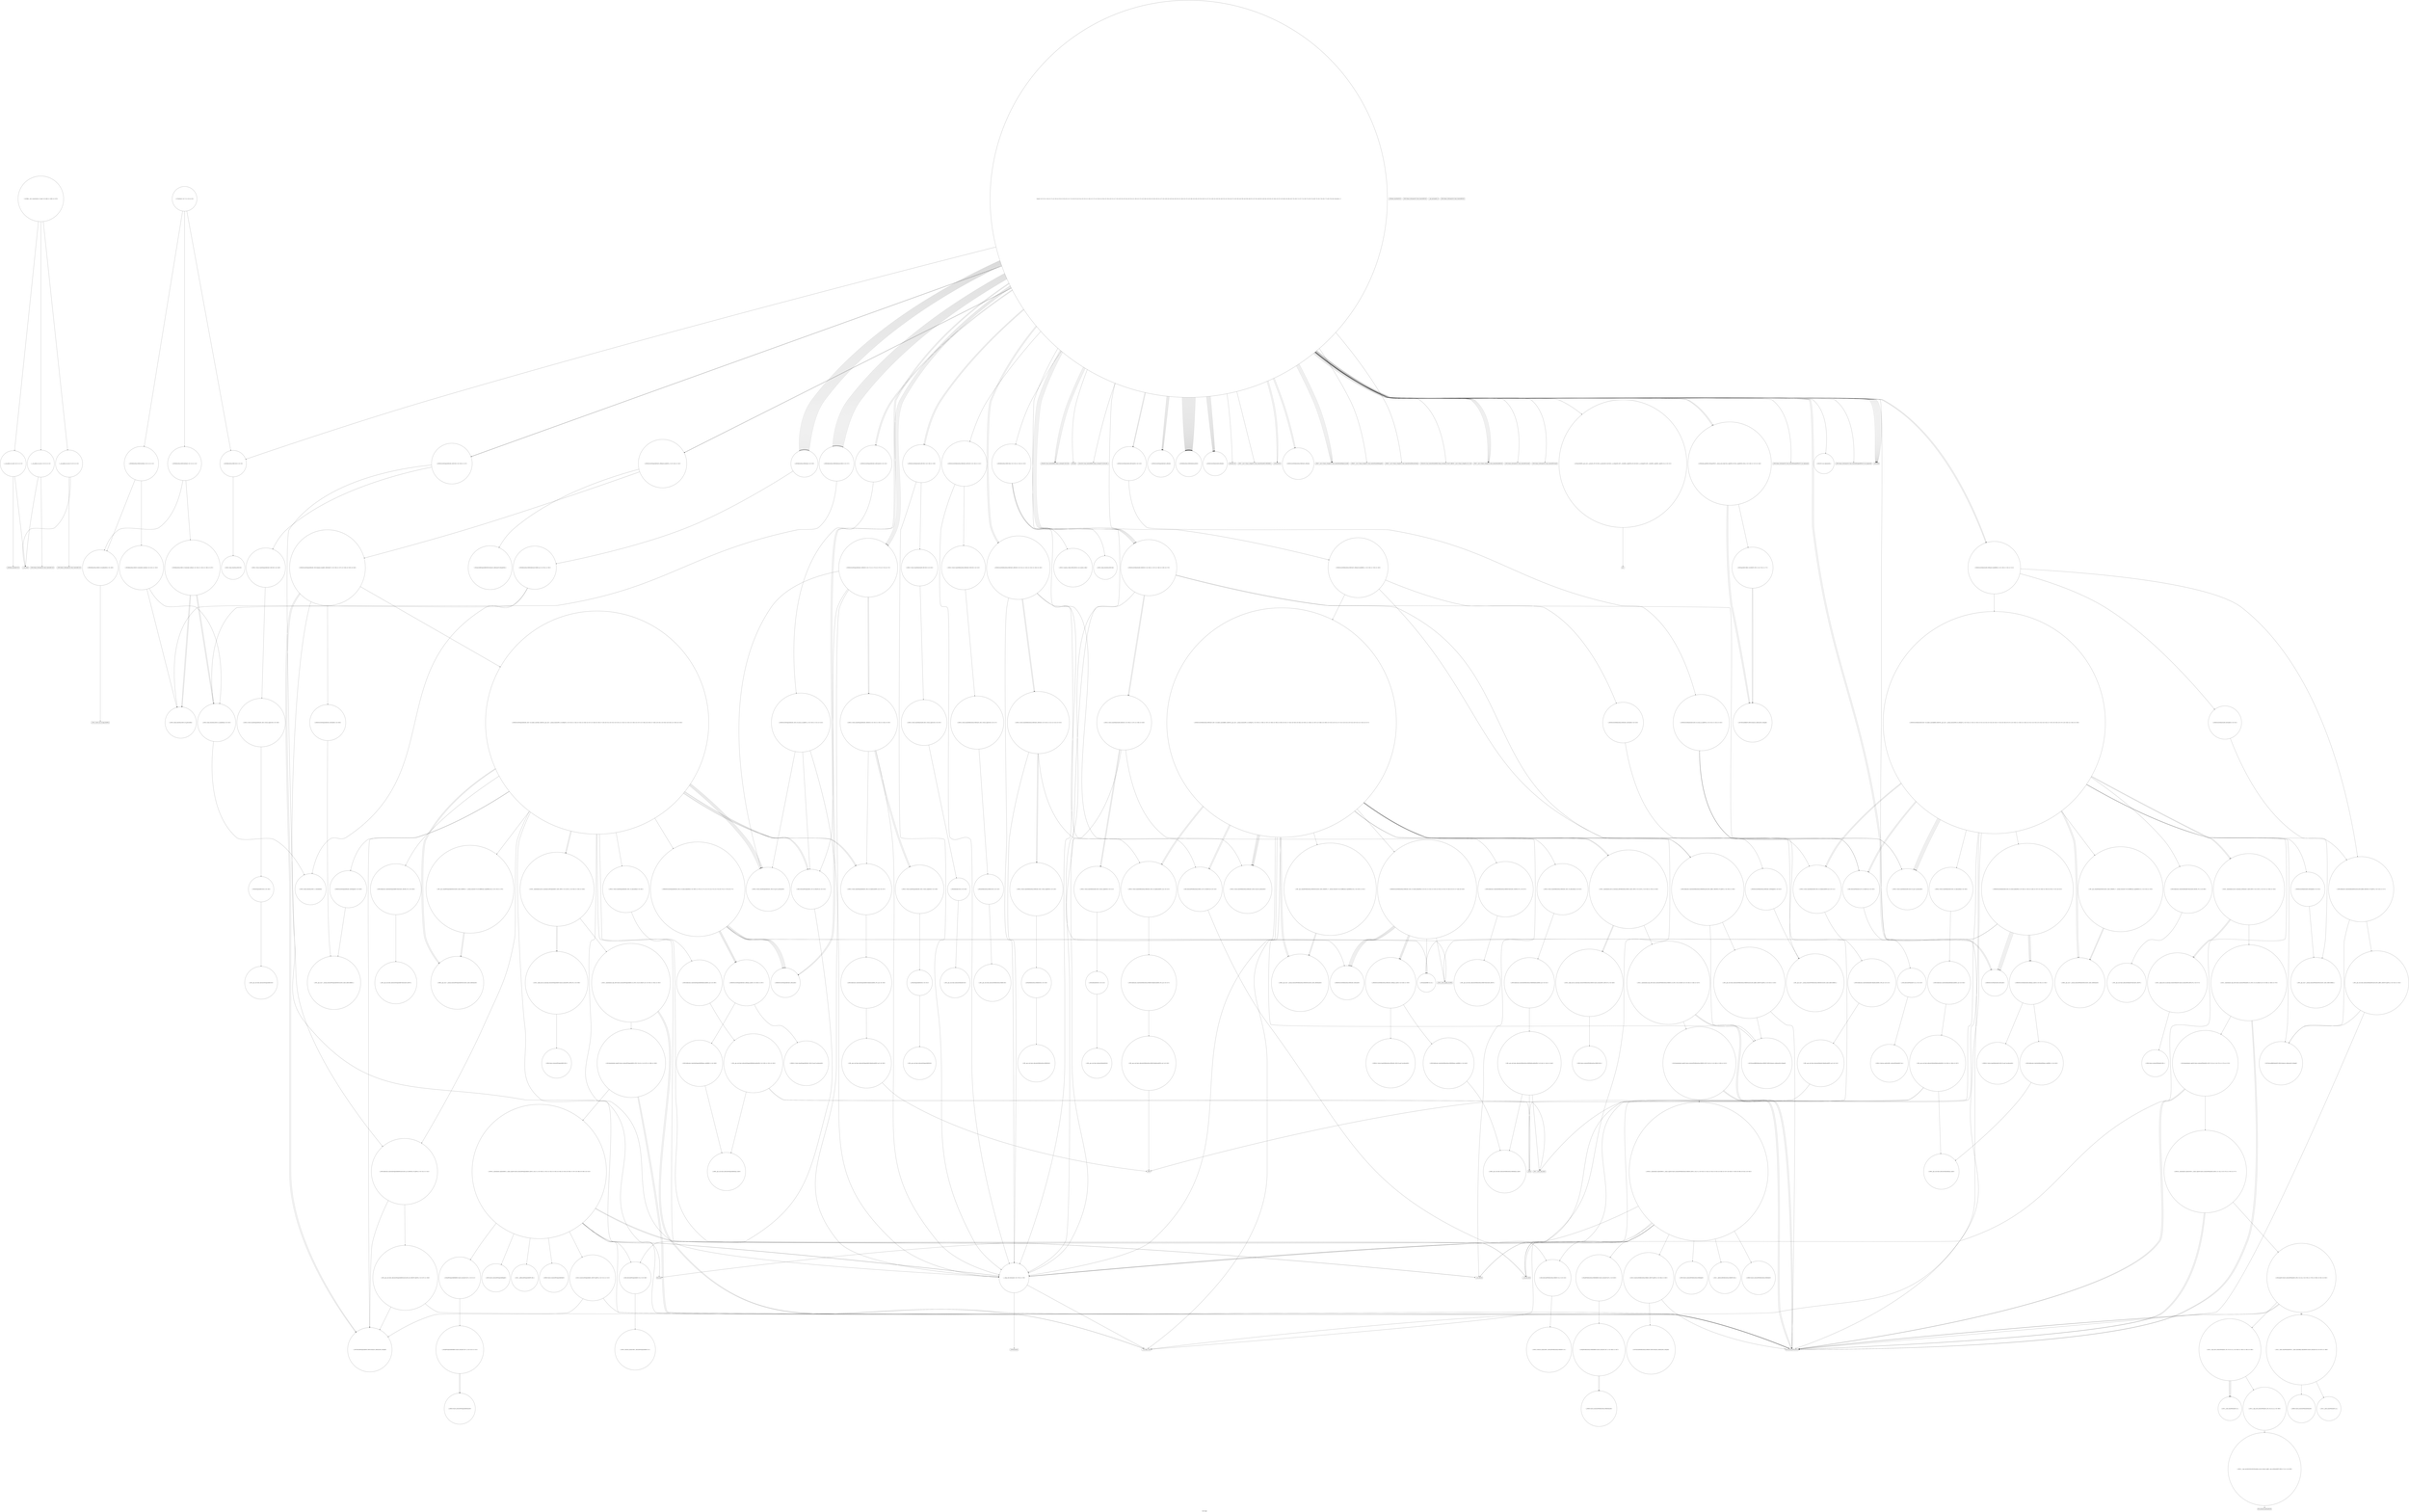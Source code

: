 digraph "Call Graph" {
	label="Call Graph";

	Node0x555a480cf660 [shape=record,shape=circle,label="{__cxx_global_var_init|{<s0>1|<s1>2}}"];
	Node0x555a480cf660:s0 -> Node0x555a480cf6e0[color=black];
	Node0x555a480cf660:s1 -> Node0x555a4854e9e0[color=black];
	Node0x555a485562a0 [shape=record,shape=circle,label="{_ZN9__gnu_cxx13new_allocatorI5kicksE8allocateEmPKv|{<s0>365|<s1>366|<s2>367}}"];
	Node0x555a485562a0:s0 -> Node0x555a48556120[color=black];
	Node0x555a485562a0:s1 -> Node0x555a485551a0[color=black];
	Node0x555a485562a0:s2 -> Node0x555a48555220[color=black];
	Node0x555a485500e0 [shape=record,shape=circle,label="{_ZNSt12_Destroy_auxILb1EE9__destroyIP5kicksEEvT_S4_}"];
	Node0x555a4854ef60 [shape=record,shape=circle,label="{main|{<s0>15|<s1>16|<s2>17|<s3>18|<s4>19|<s5>20|<s6>21|<s7>22|<s8>23|<s9>24|<s10>25|<s11>26|<s12>27|<s13>28|<s14>29|<s15>30|<s16>31|<s17>32|<s18>33|<s19>34|<s20>35|<s21>36|<s22>37|<s23>38|<s24>39|<s25>40|<s26>41|<s27>42|<s28>43|<s29>44|<s30>45|<s31>46|<s32>47|<s33>48|<s34>49|<s35>50|<s36>51|<s37>52|<s38>53|<s39>54|<s40>55|<s41>56|<s42>57|<s43>58|<s44>59|<s45>60|<s46>61|<s47>62|<s48>63|<s49>64|<s50>65|<s51>66|<s52>67|<s53>68|<s54>69|<s55>70|<s56>71|<s57>72|<s58>73|<s59>74|<s60>75|<s61>76|<s62>77|<s63>78|<s64>truncated...}}"];
	Node0x555a4854ef60:s0 -> Node0x555a4854efe0[color=black];
	Node0x555a4854ef60:s1 -> Node0x555a4854f0e0[color=black];
	Node0x555a4854ef60:s2 -> Node0x555a4854f060[color=black];
	Node0x555a4854ef60:s3 -> Node0x555a4854f160[color=black];
	Node0x555a4854ef60:s4 -> Node0x555a4854ede0[color=black];
	Node0x555a4854ef60:s5 -> Node0x555a4854f1e0[color=black];
	Node0x555a4854ef60:s6 -> Node0x555a4854f1e0[color=black];
	Node0x555a4854ef60:s7 -> Node0x555a4854f260[color=black];
	Node0x555a4854ef60:s8 -> Node0x555a4854f260[color=black];
	Node0x555a4854ef60:s9 -> Node0x555a4854f2e0[color=black];
	Node0x555a4854ef60:s10 -> Node0x555a4854f3e0[color=black];
	Node0x555a4854ef60:s11 -> Node0x555a4854f2e0[color=black];
	Node0x555a4854ef60:s12 -> Node0x555a4854f460[color=black];
	Node0x555a4854ef60:s13 -> Node0x555a4854f160[color=black];
	Node0x555a4854ef60:s14 -> Node0x555a4854f160[color=black];
	Node0x555a4854ef60:s15 -> Node0x555a4854f4e0[color=black];
	Node0x555a4854ef60:s16 -> Node0x555a4854f4e0[color=black];
	Node0x555a4854ef60:s17 -> Node0x555a4854f560[color=black];
	Node0x555a4854ef60:s18 -> Node0x555a4854f560[color=black];
	Node0x555a4854ef60:s19 -> Node0x555a4854f160[color=black];
	Node0x555a4854ef60:s20 -> Node0x555a4854f5e0[color=black];
	Node0x555a4854ef60:s21 -> Node0x555a4854f160[color=black];
	Node0x555a4854ef60:s22 -> Node0x555a4854f6e0[color=black];
	Node0x555a4854ef60:s23 -> Node0x555a4854f660[color=black];
	Node0x555a4854ef60:s24 -> Node0x555a4854f6e0[color=black];
	Node0x555a4854ef60:s25 -> Node0x555a4854f660[color=black];
	Node0x555a4854ef60:s26 -> Node0x555a4854f160[color=black];
	Node0x555a4854ef60:s27 -> Node0x555a4854f760[color=black];
	Node0x555a4854ef60:s28 -> Node0x555a4854f160[color=black];
	Node0x555a4854ef60:s29 -> Node0x555a4854f760[color=black];
	Node0x555a4854ef60:s30 -> Node0x555a4854f7e0[color=black];
	Node0x555a4854ef60:s31 -> Node0x555a4854f860[color=black];
	Node0x555a4854ef60:s32 -> Node0x555a4854f8e0[color=black];
	Node0x555a4854ef60:s33 -> Node0x555a4854f960[color=black];
	Node0x555a4854ef60:s34 -> Node0x555a4854fa60[color=black];
	Node0x555a4854ef60:s35 -> Node0x555a4854f9e0[color=black];
	Node0x555a4854ef60:s36 -> Node0x555a4854fae0[color=black];
	Node0x555a4854ef60:s37 -> Node0x555a4854fa60[color=black];
	Node0x555a4854ef60:s38 -> Node0x555a4854f9e0[color=black];
	Node0x555a4854ef60:s39 -> Node0x555a4854fae0[color=black];
	Node0x555a4854ef60:s40 -> Node0x555a4854fb60[color=black];
	Node0x555a4854ef60:s41 -> Node0x555a4854fb60[color=black];
	Node0x555a4854ef60:s42 -> Node0x555a4854fb60[color=black];
	Node0x555a4854ef60:s43 -> Node0x555a4854f960[color=black];
	Node0x555a4854ef60:s44 -> Node0x555a4854fa60[color=black];
	Node0x555a4854ef60:s45 -> Node0x555a4854f9e0[color=black];
	Node0x555a4854ef60:s46 -> Node0x555a4854fae0[color=black];
	Node0x555a4854ef60:s47 -> Node0x555a4854fa60[color=black];
	Node0x555a4854ef60:s48 -> Node0x555a4854f9e0[color=black];
	Node0x555a4854ef60:s49 -> Node0x555a4854fae0[color=black];
	Node0x555a4854ef60:s50 -> Node0x555a4854fb60[color=black];
	Node0x555a4854ef60:s51 -> Node0x555a4854fb60[color=black];
	Node0x555a4854ef60:s52 -> Node0x555a4854fb60[color=black];
	Node0x555a4854ef60:s53 -> Node0x555a4854fbe0[color=black];
	Node0x555a4854ef60:s54 -> Node0x555a4854fc60[color=black];
	Node0x555a4854ef60:s55 -> Node0x555a4854f9e0[color=black];
	Node0x555a4854ef60:s56 -> Node0x555a4854fae0[color=black];
	Node0x555a4854ef60:s57 -> Node0x555a4854fc60[color=black];
	Node0x555a4854ef60:s58 -> Node0x555a4854f9e0[color=black];
	Node0x555a4854ef60:s59 -> Node0x555a4854fae0[color=black];
	Node0x555a4854ef60:s60 -> Node0x555a4854fc60[color=black];
	Node0x555a4854ef60:s61 -> Node0x555a4854f9e0[color=black];
	Node0x555a4854ef60:s62 -> Node0x555a4854fae0[color=black];
	Node0x555a4854ef60:s63 -> Node0x555a4854fb60[color=black];
	Node0x555a4854ef60:s64 -> Node0x555a4854fb60[color=black];
	Node0x555a4854ef60:s64 -> Node0x555a4854fb60[color=black];
	Node0x555a4854ef60:s64 -> Node0x555a4854fb60[color=black];
	Node0x555a4854ef60:s64 -> Node0x555a4854fb60[color=black];
	Node0x555a4854ef60:s64 -> Node0x555a4854fbe0[color=black];
	Node0x555a4854ef60:s64 -> Node0x555a4854fc60[color=black];
	Node0x555a4854ef60:s64 -> Node0x555a4854f9e0[color=black];
	Node0x555a4854ef60:s64 -> Node0x555a4854fae0[color=black];
	Node0x555a4854ef60:s64 -> Node0x555a4854fc60[color=black];
	Node0x555a4854ef60:s64 -> Node0x555a4854f9e0[color=black];
	Node0x555a4854ef60:s64 -> Node0x555a4854fae0[color=black];
	Node0x555a4854ef60:s64 -> Node0x555a4854fc60[color=black];
	Node0x555a4854ef60:s64 -> Node0x555a4854f9e0[color=black];
	Node0x555a4854ef60:s64 -> Node0x555a4854fae0[color=black];
	Node0x555a4854ef60:s64 -> Node0x555a4854fb60[color=black];
	Node0x555a4854ef60:s64 -> Node0x555a4854fb60[color=black];
	Node0x555a4854ef60:s64 -> Node0x555a4854fb60[color=black];
	Node0x555a4854ef60:s64 -> Node0x555a4854fb60[color=black];
	Node0x555a4854ef60:s64 -> Node0x555a4854fb60[color=black];
	Node0x555a4854ef60:s64 -> Node0x555a4854fce0[color=black];
	Node0x555a4854ef60:s64 -> Node0x555a4854fd60[color=black];
	Node0x555a4854ef60:s64 -> Node0x555a4854fde0[color=black];
	Node0x555a4854ef60:s64 -> Node0x555a4854fe60[color=black];
	Node0x555a4854ef60:s64 -> Node0x555a4854fee0[color=black];
	Node0x555a4854ef60:s64 -> Node0x555a4854f9e0[color=black];
	Node0x555a4854ef60:s64 -> Node0x555a4854fae0[color=black];
	Node0x555a4854ef60:s64 -> Node0x555a4854fb60[color=black];
	Node0x555a4854ef60:s64 -> Node0x555a4854ff60[color=black];
	Node0x555a4854ef60:s64 -> Node0x555a4854fee0[color=black];
	Node0x555a4854ef60:s64 -> Node0x555a4854f9e0[color=black];
	Node0x555a4854ef60:s64 -> Node0x555a4854fae0[color=black];
	Node0x555a4854ef60:s64 -> Node0x555a4854fb60[color=black];
	Node0x555a4854ef60:s64 -> Node0x555a4854fe60[color=black];
	Node0x555a4854ef60:s64 -> Node0x555a4854ffe0[color=black];
	Node0x555a4854ef60:s64 -> Node0x555a4854ffe0[color=black];
	Node0x555a4854ef60:s64 -> Node0x555a4854ffe0[color=black];
	Node0x555a4854ef60:s64 -> Node0x555a4854ffe0[color=black];
	Node0x555a4854ef60:s64 -> Node0x555a48551180[color=black];
	Node0x555a4854ef60:s64 -> Node0x555a48551100[color=black];
	Node0x555a4854ef60:s64 -> Node0x555a48551080[color=black];
	Node0x555a4854ef60:s64 -> Node0x555a4854f2e0[color=black];
	Node0x555a4854ef60:s64 -> Node0x555a48551200[color=black];
	Node0x555a4854ef60:s64 -> Node0x555a48551200[color=black];
	Node0x555a4854ef60:s64 -> Node0x555a48551280[color=black];
	Node0x555a4854ef60:s64 -> Node0x555a48551200[color=black];
	Node0x555a4854ef60:s64 -> Node0x555a48551200[color=black];
	Node0x555a4854ef60:s64 -> Node0x555a48551280[color=black];
	Node0x555a4854ef60:s64 -> Node0x555a48551300[color=black];
	Node0x555a4854ef60:s64 -> Node0x555a48551380[color=black];
	Node0x555a4854ef60:s64 -> Node0x555a48551400[color=black];
	Node0x555a4854ef60:s64 -> Node0x555a48551400[color=black];
	Node0x555a4854ef60:s64 -> Node0x555a48551480[color=black];
	Node0x555a4854ef60:s64 -> Node0x555a48551480[color=black];
	Node0x555a4854ef60:s64 -> Node0x555a48551400[color=black];
	Node0x555a4854ef60:s64 -> Node0x555a48551400[color=black];
	Node0x555a4854ef60:s64 -> Node0x555a48551480[color=black];
	Node0x555a4854ef60:s64 -> Node0x555a48551480[color=black];
	Node0x555a48552980 [shape=record,shape=circle,label="{_ZNSt13move_iteratorIP5kicksEC2ES1_}"];
	Node0x555a485507e0 [shape=record,shape=circle,label="{_ZSt8_DestroyIPSt6bitsetILm10EEEvT_S3_|{<s0>224}}"];
	Node0x555a485507e0:s0 -> Node0x555a48550860[color=black];
	Node0x555a4854f660 [shape=record,shape=circle,label="{_ZNSt6vectorISt4pairIiiESaIS1_EE9push_backEOS1_|{<s0>144|<s1>145}}"];
	Node0x555a4854f660:s0 -> Node0x555a48550d60[color=black];
	Node0x555a4854f660:s1 -> Node0x555a48550ce0[color=black];
	Node0x555a48553080 [shape=record,shape=circle,label="{_ZNSt16allocator_traitsISaISt6bitsetILm10EEEE7destroyIS1_EEvRS2_PT_|{<s0>437}}"];
	Node0x555a48553080:s0 -> Node0x555a48553b00[color=black];
	Node0x555a48550ee0 [shape=record,shape=circle,label="{_ZNSt6vectorISt4pairIiiESaIS1_EE17_M_realloc_insertIJS1_EEEvN9__gnu_cxx17__normal_iteratorIPS1_S3_EEDpOT_|{<s0>243|<s1>244|<s2>245|<s3>246|<s4>247|<s5>248|<s6>249|<s7>250|<s8>251|<s9>252|<s10>253|<s11>254|<s12>255|<s13>256|<s14>257|<s15>258|<s16>259|<s17>260|<s18>261|<s19>262|<s20>263|<s21>264|<s22>265}}"];
	Node0x555a48550ee0:s0 -> Node0x555a485548a0[color=black];
	Node0x555a48550ee0:s1 -> Node0x555a485549a0[color=black];
	Node0x555a48550ee0:s2 -> Node0x555a48554920[color=black];
	Node0x555a48550ee0:s3 -> Node0x555a48554a20[color=black];
	Node0x555a48550ee0:s4 -> Node0x555a48550e60[color=black];
	Node0x555a48550ee0:s5 -> Node0x555a48550de0[color=black];
	Node0x555a48550ee0:s6 -> Node0x555a48554b20[color=black];
	Node0x555a48550ee0:s7 -> Node0x555a48551f80[color=black];
	Node0x555a48550ee0:s8 -> Node0x555a48554aa0[color=black];
	Node0x555a48550ee0:s9 -> Node0x555a48554b20[color=black];
	Node0x555a48550ee0:s10 -> Node0x555a48551f80[color=black];
	Node0x555a48550ee0:s11 -> Node0x555a48554aa0[color=black];
	Node0x555a48550ee0:s12 -> Node0x555a48551800[color=black];
	Node0x555a48550ee0:s13 -> Node0x555a48554ba0[color=black];
	Node0x555a48550ee0:s14 -> Node0x555a48554ca0[color=black];
	Node0x555a48550ee0:s15 -> Node0x555a48551f80[color=black];
	Node0x555a48550ee0:s16 -> Node0x555a48551f00[color=black];
	Node0x555a48550ee0:s17 -> Node0x555a48552180[color=black];
	Node0x555a48550ee0:s18 -> Node0x555a48554c20[color=black];
	Node0x555a48550ee0:s19 -> Node0x555a48551f80[color=black];
	Node0x555a48550ee0:s20 -> Node0x555a48551f00[color=black];
	Node0x555a48550ee0:s21 -> Node0x555a48552180[color=black];
	Node0x555a48550ee0:s22 -> Node0x555a48551780[color=black];
	Node0x555a4854fd60 [shape=record,shape=Mrecord,label="{_ZNSaIcEC1Ev}"];
	Node0x555a48553780 [shape=record,shape=circle,label="{_ZSt11__addressofISt6bitsetILm10EEEPT_RS2_}"];
	Node0x555a48554e20 [shape=record,shape=circle,label="{_ZSt3maxImERKT_S2_S2_}"];
	Node0x555a48551480 [shape=record,shape=circle,label="{_ZNSt6vectorISt4pairIiiESaIS1_EED2Ev|{<s0>171|<s1>172|<s2>173|<s3>174|<s4>175}}"];
	Node0x555a48551480:s0 -> Node0x555a48551f80[color=black];
	Node0x555a48551480:s1 -> Node0x555a48551f00[color=black];
	Node0x555a48551480:s2 -> Node0x555a48552000[color=black];
	Node0x555a48551480:s3 -> Node0x555a48552000[color=black];
	Node0x555a48551480:s4 -> Node0x555a48551780[color=black];
	Node0x555a48555520 [shape=record,shape=circle,label="{_ZSt10_ConstructISt4pairIiiEJS1_EEvPT_DpOT0_|{<s0>312|<s1>313}}"];
	Node0x555a48555520:s0 -> Node0x555a48550e60[color=black];
	Node0x555a48555520:s1 -> Node0x555a4854f8e0[color=black];
	Node0x555a48551b80 [shape=record,shape=circle,label="{_ZNSt12_Base_bitsetILm1EE10_M_getwordEm}"];
	Node0x555a48555c20 [shape=record,shape=circle,label="{_ZNKSt6vectorI5kicksSaIS0_EE12_M_check_lenEmPKc|{<s0>344|<s1>345|<s2>346|<s3>347|<s4>348|<s5>349|<s6>350|<s7>351|<s8>352}}"];
	Node0x555a48555c20:s0 -> Node0x555a48555fa0[color=black];
	Node0x555a48555c20:s1 -> Node0x555a4854fbe0[color=black];
	Node0x555a48555c20:s2 -> Node0x555a48554da0[color=black];
	Node0x555a48555c20:s3 -> Node0x555a4854fbe0[color=black];
	Node0x555a48555c20:s4 -> Node0x555a4854fbe0[color=black];
	Node0x555a48555c20:s5 -> Node0x555a48554e20[color=black];
	Node0x555a48555c20:s6 -> Node0x555a4854fbe0[color=black];
	Node0x555a48555c20:s7 -> Node0x555a48555fa0[color=black];
	Node0x555a48555c20:s8 -> Node0x555a48555fa0[color=black];
	Node0x555a48552280 [shape=record,shape=circle,label="{_ZNSt16allocator_traitsISaISt4pairIiiEEE10deallocateERS2_PS1_m|{<s0>199}}"];
	Node0x555a48552280:s0 -> Node0x555a48552300[color=black];
	Node0x555a480cf6e0 [shape=record,shape=Mrecord,label="{_ZNSt8ios_base4InitC1Ev}"];
	Node0x555a48556320 [shape=record,shape=circle,label="{_ZSt22__uninitialized_copy_aISt13move_iteratorIP5kicksES2_S1_ET0_T_S5_S4_RSaIT1_E|{<s0>368|<s1>369|<s2>370}}"];
	Node0x555a48556320:s0 -> Node0x555a4854f8e0[color=black];
	Node0x555a48556320:s1 -> Node0x555a4854f8e0[color=black];
	Node0x555a48556320:s2 -> Node0x555a48556420[color=black];
	Node0x555a48550160 [shape=record,shape=circle,label="{_ZNSt12_Vector_baseI5kicksSaIS0_EE13_M_deallocateEPS0_m|{<s0>211}}"];
	Node0x555a48550160:s0 -> Node0x555a48550260[color=black];
	Node0x555a4854efe0 [shape=record,shape=Mrecord,label="{_ZNSt14basic_ifstreamIcSt11char_traitsIcEE4openEPKcSt13_Ios_Openmode}"];
	Node0x555a48552a00 [shape=record,shape=circle,label="{_ZN9__gnu_cxx13new_allocatorI5kicksE7destroyIS1_EEvPT_}"];
	Node0x555a48550860 [shape=record,shape=circle,label="{_ZNSt12_Destroy_auxILb1EE9__destroyIPSt6bitsetILm10EEEEvT_S5_}"];
	Node0x555a4854f6e0 [shape=record,shape=circle,label="{_ZSt9make_pairIRiS0_ESt4pairINSt17__decay_and_stripIT_E6__typeENS2_IT0_E6__typeEEOS3_OS6_|{<s0>146|<s1>147|<s2>148}}"];
	Node0x555a4854f6e0:s0 -> Node0x555a48551580[color=black];
	Node0x555a4854f6e0:s1 -> Node0x555a48551580[color=black];
	Node0x555a4854f6e0:s2 -> Node0x555a48551600[color=black];
	Node0x555a48553100 [shape=record,shape=circle,label="{_ZNKSt6vectorISt6bitsetILm10EESaIS1_EE8max_sizeEv|{<s0>438|<s1>439}}"];
	Node0x555a48553100:s0 -> Node0x555a48553200[color=black];
	Node0x555a48553100:s1 -> Node0x555a48553180[color=black];
	Node0x555a48550f60 [shape=record,shape=circle,label="{_ZNSt6vectorISt4pairIiiESaIS1_EE3endEv|{<s0>266}}"];
	Node0x555a48550f60:s0 -> Node0x555a48555020[color=black];
	Node0x555a4854fde0 [shape=record,shape=Mrecord,label="{_ZNSt7__cxx1112basic_stringIcSt11char_traitsIcESaIcEEC1EPKcRKS3_}"];
	Node0x555a48553800 [shape=record,shape=circle,label="{_ZNKSt13move_iteratorIPSt6bitsetILm10EEEdeEv}"];
	Node0x555a48554ea0 [shape=record,shape=circle,label="{_ZNSt16allocator_traitsISaISt4pairIiiEEE8max_sizeERKS2_|{<s0>288}}"];
	Node0x555a48554ea0:s0 -> Node0x555a48554fa0[color=black];
	Node0x555a48551500 [shape=record,shape=circle,label="{_ZNSt12_Base_bitsetILm1EEC2Ev}"];
	Node0x555a485555a0 [shape=record,shape=circle,label="{_ZSt11__addressofISt4pairIiiEEPT_RS2_}"];
	Node0x555a48551c00 [shape=record,shape=circle,label="{_ZNSt12_Base_bitsetILm1EE11_S_whichbitEm}"];
	Node0x555a48555ca0 [shape=record,shape=circle,label="{_ZN9__gnu_cxxmiIP5kicksSt6vectorIS1_SaIS1_EEEENS_17__normal_iteratorIT_T0_E15difference_typeERKS9_SC_|{<s0>353|<s1>354}}"];
	Node0x555a48555ca0:s0 -> Node0x555a48555ea0[color=black];
	Node0x555a48555ca0:s1 -> Node0x555a48555ea0[color=black];
	Node0x555a48552300 [shape=record,shape=circle,label="{_ZN9__gnu_cxx13new_allocatorISt4pairIiiEE10deallocateEPS2_m|{<s0>200}}"];
	Node0x555a48552300:s0 -> Node0x555a48552380[color=black];
	Node0x555a4854e960 [shape=record,shape=Mrecord,label="{_ZNSt8ios_base4InitD1Ev}"];
	Node0x555a485563a0 [shape=record,shape=circle,label="{_ZSt32__make_move_if_noexcept_iteratorI5kicksSt13move_iteratorIPS0_EET0_PT_|{<s0>371}}"];
	Node0x555a485563a0:s0 -> Node0x555a48552980[color=black];
	Node0x555a485501e0 [shape=record,shape=circle,label="{_ZNSt12_Vector_baseI5kicksSaIS0_EE12_Vector_implD2Ev|{<s0>212}}"];
	Node0x555a485501e0:s0 -> Node0x555a48550360[color=black];
	Node0x555a4854f060 [shape=record,shape=Mrecord,label="{_ZNSt14basic_ofstreamIcSt11char_traitsIcEE4openEPKcSt13_Ios_Openmode}"];
	Node0x555a48552a80 [shape=record,shape=circle,label="{_ZNSt6bitsetILm10EE9referenceC2ERS0_m|{<s0>391|<s1>392}}"];
	Node0x555a48552a80:s0 -> Node0x555a48551b80[color=black];
	Node0x555a48552a80:s1 -> Node0x555a48551c00[color=black];
	Node0x555a485508e0 [shape=record,shape=circle,label="{_ZNSt12_Vector_baseISt6bitsetILm10EESaIS1_EE13_M_deallocateEPS1_m|{<s0>225}}"];
	Node0x555a485508e0:s0 -> Node0x555a485509e0[color=black];
	Node0x555a4854f760 [shape=record,shape=circle,label="{_ZNSt6vectorI5kicksSaIS0_EE9push_backERKS0_|{<s0>149|<s1>150|<s2>151}}"];
	Node0x555a4854f760:s0 -> Node0x555a485559a0[color=black];
	Node0x555a4854f760:s1 -> Node0x555a48555aa0[color=black];
	Node0x555a4854f760:s2 -> Node0x555a48555a20[color=black];
	Node0x555a48553180 [shape=record,shape=circle,label="{_ZNSt16allocator_traitsISaISt6bitsetILm10EEEE8max_sizeERKS2_|{<s0>440}}"];
	Node0x555a48553180:s0 -> Node0x555a48553280[color=black];
	Node0x555a48550fe0 [shape=record,shape=circle,label="{_ZN9__gnu_cxx13new_allocatorISt4pairIiiEE9constructIS2_JS2_EEEvPT_DpOT0_|{<s0>267|<s1>268}}"];
	Node0x555a48550fe0:s0 -> Node0x555a48550e60[color=black];
	Node0x555a48550fe0:s1 -> Node0x555a4854f8e0[color=black];
	Node0x555a4854fe60 [shape=record,shape=Mrecord,label="{_ZNSaIcED1Ev}"];
	Node0x555a48553880 [shape=record,shape=circle,label="{_ZNSt13move_iteratorIPSt6bitsetILm10EEEppEv}"];
	Node0x555a48554f20 [shape=record,shape=circle,label="{_ZNKSt12_Vector_baseISt4pairIiiESaIS1_EE19_M_get_Tp_allocatorEv}"];
	Node0x555a48551580 [shape=record,shape=circle,label="{_ZSt7forwardIRiEOT_RNSt16remove_referenceIS1_E4typeE}"];
	Node0x555a48555620 [shape=record,shape=circle,label="{_ZNKSt13move_iteratorIPSt4pairIiiEEdeEv}"];
	Node0x555a48551c80 [shape=record,shape=circle,label="{_ZNSt6bitsetILm10EE14_Unchecked_setEmi|{<s0>184|<s1>185|<s2>186|<s3>187}}"];
	Node0x555a48551c80:s0 -> Node0x555a48551b00[color=black];
	Node0x555a48551c80:s1 -> Node0x555a48551b80[color=black];
	Node0x555a48551c80:s2 -> Node0x555a48551b00[color=black];
	Node0x555a48551c80:s3 -> Node0x555a48551b80[color=black];
	Node0x555a48555d20 [shape=record,shape=circle,label="{_ZNSt6vectorI5kicksSaIS0_EE5beginEv|{<s0>355}}"];
	Node0x555a48555d20:s0 -> Node0x555a485561a0[color=black];
	Node0x555a48552380 [shape=record,shape=Mrecord,label="{_ZdlPv}"];
	Node0x555a4854e9e0 [shape=record,shape=Mrecord,label="{__cxa_atexit}"];
	Node0x555a48556420 [shape=record,shape=circle,label="{_ZSt18uninitialized_copyISt13move_iteratorIP5kicksES2_ET0_T_S5_S4_|{<s0>372|<s1>373|<s2>374}}"];
	Node0x555a48556420:s0 -> Node0x555a4854f8e0[color=black];
	Node0x555a48556420:s1 -> Node0x555a4854f8e0[color=black];
	Node0x555a48556420:s2 -> Node0x555a485564a0[color=black];
	Node0x555a48550260 [shape=record,shape=circle,label="{_ZNSt16allocator_traitsISaI5kicksEE10deallocateERS1_PS0_m|{<s0>213}}"];
	Node0x555a48550260:s0 -> Node0x555a485502e0[color=black];
	Node0x555a4854f0e0 [shape=record,shape=circle,label="{_ZStorSt13_Ios_OpenmodeS_}"];
	Node0x555a48552b00 [shape=record,shape=circle,label="{_ZNSt16allocator_traitsISaISt6bitsetILm10EEEE9constructIS1_JRKS1_EEEvRS2_PT_DpOT0_|{<s0>393|<s1>394}}"];
	Node0x555a48552b00:s0 -> Node0x555a48552d00[color=black];
	Node0x555a48552b00:s1 -> Node0x555a48552c80[color=black];
	Node0x555a48550960 [shape=record,shape=circle,label="{_ZNSt12_Vector_baseISt6bitsetILm10EESaIS1_EE12_Vector_implD2Ev|{<s0>226}}"];
	Node0x555a48550960:s0 -> Node0x555a48550ae0[color=black];
	Node0x555a4854f7e0 [shape=record,shape=circle,label="{_ZSt3powIdiEN9__gnu_cxx11__promote_2IT_T0_NS0_9__promoteIS2_Xsr3std12__is_integerIS2_EE7__valueEE6__typeENS4_IS3_Xsr3std12__is_integerIS3_EE7__valueEE6__typeEE6__typeES2_S3_|{<s0>152}}"];
	Node0x555a4854f7e0:s0 -> Node0x555a48551680[color=black];
	Node0x555a48553200 [shape=record,shape=circle,label="{_ZNKSt12_Vector_baseISt6bitsetILm10EESaIS1_EE19_M_get_Tp_allocatorEv}"];
	Node0x555a485548a0 [shape=record,shape=circle,label="{_ZNKSt6vectorISt4pairIiiESaIS1_EE12_M_check_lenEmPKc|{<s0>269|<s1>270|<s2>271|<s3>272|<s4>273|<s5>274|<s6>275|<s7>276|<s8>277}}"];
	Node0x555a485548a0:s0 -> Node0x555a48554d20[color=black];
	Node0x555a485548a0:s1 -> Node0x555a4854f960[color=black];
	Node0x555a485548a0:s2 -> Node0x555a48554da0[color=black];
	Node0x555a485548a0:s3 -> Node0x555a4854f960[color=black];
	Node0x555a485548a0:s4 -> Node0x555a4854f960[color=black];
	Node0x555a485548a0:s5 -> Node0x555a48554e20[color=black];
	Node0x555a485548a0:s6 -> Node0x555a4854f960[color=black];
	Node0x555a485548a0:s7 -> Node0x555a48554d20[color=black];
	Node0x555a485548a0:s8 -> Node0x555a48554d20[color=black];
	Node0x555a4854fee0 [shape=record,shape=circle,label="{_ZNSt6vectorISt6bitsetILm10EESaIS1_EEixEm}"];
	Node0x555a48553900 [shape=record,shape=circle,label="{_ZSteqIPSt6bitsetILm10EEEbRKSt13move_iteratorIT_ES7_|{<s0>466|<s1>467}}"];
	Node0x555a48553900:s0 -> Node0x555a48553980[color=black];
	Node0x555a48553900:s1 -> Node0x555a48553980[color=black];
	Node0x555a48554fa0 [shape=record,shape=circle,label="{_ZNK9__gnu_cxx13new_allocatorISt4pairIiiEE8max_sizeEv}"];
	Node0x555a48551600 [shape=record,shape=circle,label="{_ZNSt4pairIiiEC2IRiS2_Lb1EEEOT_OT0_|{<s0>176|<s1>177}}"];
	Node0x555a48551600:s0 -> Node0x555a48551580[color=black];
	Node0x555a48551600:s1 -> Node0x555a48551580[color=black];
	Node0x555a485556a0 [shape=record,shape=circle,label="{_ZNSt13move_iteratorIPSt4pairIiiEEppEv}"];
	Node0x555a48551d00 [shape=record,shape=circle,label="{_ZNSt12_Vector_baseISt4pairIiiESaIS1_EEC2Ev|{<s0>188}}"];
	Node0x555a48551d00:s0 -> Node0x555a48551d80[color=black];
	Node0x555a48555da0 [shape=record,shape=circle,label="{_ZNSt12_Vector_baseI5kicksSaIS0_EE11_M_allocateEm|{<s0>356}}"];
	Node0x555a48555da0:s0 -> Node0x555a48556220[color=black];
	Node0x555a48552400 [shape=record,shape=circle,label="{_ZNSaISt4pairIiiEED2Ev|{<s0>201}}"];
	Node0x555a48552400:s0 -> Node0x555a48552480[color=black];
	Node0x555a4854ea60 [shape=record,shape=circle,label="{__cxx_global_var_init.1|{<s0>3|<s1>4}}"];
	Node0x555a4854ea60:s0 -> Node0x555a4854eae0[color=black];
	Node0x555a4854ea60:s1 -> Node0x555a4854e9e0[color=black];
	Node0x555a485564a0 [shape=record,shape=circle,label="{_ZNSt20__uninitialized_copyILb1EE13__uninit_copyISt13move_iteratorIP5kicksES4_EET0_T_S7_S6_|{<s0>375|<s1>376|<s2>377}}"];
	Node0x555a485564a0:s0 -> Node0x555a4854f8e0[color=black];
	Node0x555a485564a0:s1 -> Node0x555a4854f8e0[color=black];
	Node0x555a485564a0:s2 -> Node0x555a48556520[color=black];
	Node0x555a485502e0 [shape=record,shape=circle,label="{_ZN9__gnu_cxx13new_allocatorI5kicksE10deallocateEPS1_m|{<s0>214}}"];
	Node0x555a485502e0:s0 -> Node0x555a48552380[color=black];
	Node0x555a4854f160 [shape=record,shape=Mrecord,label="{_ZNSirsERi}"];
	Node0x555a48552b80 [shape=record,shape=circle,label="{_ZNSt6vectorISt6bitsetILm10EESaIS1_EE17_M_realloc_insertIJRKS1_EEEvN9__gnu_cxx17__normal_iteratorIPS1_S3_EEDpOT_|{<s0>395|<s1>396|<s2>397|<s3>398|<s4>399|<s5>400|<s6>401|<s7>402|<s8>403|<s9>404|<s10>405|<s11>406|<s12>407|<s13>408|<s14>409|<s15>410|<s16>411|<s17>412|<s18>413|<s19>414|<s20>415|<s21>416|<s22>417}}"];
	Node0x555a48552b80:s0 -> Node0x555a48552d80[color=black];
	Node0x555a48552b80:s1 -> Node0x555a48552e80[color=black];
	Node0x555a48552b80:s2 -> Node0x555a48552e00[color=black];
	Node0x555a48552b80:s3 -> Node0x555a48552f00[color=black];
	Node0x555a48552b80:s4 -> Node0x555a48552d00[color=black];
	Node0x555a48552b80:s5 -> Node0x555a48552b00[color=black];
	Node0x555a48552b80:s6 -> Node0x555a48553000[color=black];
	Node0x555a48552b80:s7 -> Node0x555a485506e0[color=black];
	Node0x555a48552b80:s8 -> Node0x555a48552f80[color=black];
	Node0x555a48552b80:s9 -> Node0x555a48553000[color=black];
	Node0x555a48552b80:s10 -> Node0x555a485506e0[color=black];
	Node0x555a48552b80:s11 -> Node0x555a48552f80[color=black];
	Node0x555a48552b80:s12 -> Node0x555a48551800[color=black];
	Node0x555a48552b80:s13 -> Node0x555a48553080[color=black];
	Node0x555a48552b80:s14 -> Node0x555a48554ca0[color=black];
	Node0x555a48552b80:s15 -> Node0x555a485506e0[color=black];
	Node0x555a48552b80:s16 -> Node0x555a48550660[color=black];
	Node0x555a48552b80:s17 -> Node0x555a485508e0[color=black];
	Node0x555a48552b80:s18 -> Node0x555a48554c20[color=black];
	Node0x555a48552b80:s19 -> Node0x555a485506e0[color=black];
	Node0x555a48552b80:s20 -> Node0x555a48550660[color=black];
	Node0x555a48552b80:s21 -> Node0x555a485508e0[color=black];
	Node0x555a48552b80:s22 -> Node0x555a48551780[color=black];
	Node0x555a485509e0 [shape=record,shape=circle,label="{_ZNSt16allocator_traitsISaISt6bitsetILm10EEEE10deallocateERS2_PS1_m|{<s0>227}}"];
	Node0x555a485509e0:s0 -> Node0x555a48550a60[color=black];
	Node0x555a4854f860 [shape=record,shape=circle,label="{_ZNSt6bitsetILm10EEC2Ey|{<s0>153|<s1>154|<s2>155}}"];
	Node0x555a4854f860:s0 -> Node0x555a48551700[color=black];
	Node0x555a4854f860:s1 -> Node0x555a48551900[color=black];
	Node0x555a4854f860:s2 -> Node0x555a48551780[color=black];
	Node0x555a48553280 [shape=record,shape=circle,label="{_ZNK9__gnu_cxx13new_allocatorISt6bitsetILm10EEE8max_sizeEv}"];
	Node0x555a48554920 [shape=record,shape=circle,label="{_ZN9__gnu_cxxmiIPSt4pairIiiESt6vectorIS2_SaIS2_EEEENS_17__normal_iteratorIT_T0_E15difference_typeERKSA_SD_|{<s0>278|<s1>279}}"];
	Node0x555a48554920:s0 -> Node0x555a48554b20[color=black];
	Node0x555a48554920:s1 -> Node0x555a48554b20[color=black];
	Node0x555a4854ff60 [shape=record,shape=circle,label="{_ZNKSt6vectorISt6bitsetILm10EESaIS1_EE4sizeEv}"];
	Node0x555a48553980 [shape=record,shape=circle,label="{_ZNKSt13move_iteratorIPSt6bitsetILm10EEE4baseEv}"];
	Node0x555a48555020 [shape=record,shape=circle,label="{_ZN9__gnu_cxx17__normal_iteratorIPSt4pairIiiESt6vectorIS2_SaIS2_EEEC2ERKS3_}"];
	Node0x555a48551680 [shape=record,shape=Mrecord,label="{pow}"];
	Node0x555a48555720 [shape=record,shape=Mrecord,label="{llvm.trap}"];
	Node0x555a48551d80 [shape=record,shape=circle,label="{_ZNSt12_Vector_baseISt4pairIiiESaIS1_EE12_Vector_implC2Ev|{<s0>189}}"];
	Node0x555a48551d80:s0 -> Node0x555a48551e00[color=black];
	Node0x555a48555e20 [shape=record,shape=circle,label="{_ZSt34__uninitialized_move_if_noexcept_aIP5kicksS1_SaIS0_EET0_T_S4_S3_RT1_|{<s0>357|<s1>358|<s2>359}}"];
	Node0x555a48555e20:s0 -> Node0x555a485563a0[color=black];
	Node0x555a48555e20:s1 -> Node0x555a485563a0[color=black];
	Node0x555a48555e20:s2 -> Node0x555a48556320[color=black];
	Node0x555a48552480 [shape=record,shape=circle,label="{_ZN9__gnu_cxx13new_allocatorISt4pairIiiEED2Ev}"];
	Node0x555a4854eae0 [shape=record,shape=Mrecord,label="{_ZNSt14basic_ifstreamIcSt11char_traitsIcEEC1Ev}"];
	Node0x555a48556520 [shape=record,shape=circle,label="{_ZSt4copyISt13move_iteratorIP5kicksES2_ET0_T_S5_S4_|{<s0>378|<s1>379|<s2>380|<s3>381|<s4>382}}"];
	Node0x555a48556520:s0 -> Node0x555a4854f8e0[color=black];
	Node0x555a48556520:s1 -> Node0x555a48556620[color=black];
	Node0x555a48556520:s2 -> Node0x555a4854f8e0[color=black];
	Node0x555a48556520:s3 -> Node0x555a48556620[color=black];
	Node0x555a48556520:s4 -> Node0x555a485565a0[color=black];
	Node0x555a48550360 [shape=record,shape=circle,label="{_ZNSaI5kicksED2Ev|{<s0>215}}"];
	Node0x555a48550360:s0 -> Node0x555a485503e0[color=black];
	Node0x555a4854f1e0 [shape=record,shape=circle,label="{_ZNSt6vectorISt4pairIiiESaIS1_EEC2Ev|{<s0>136|<s1>137}}"];
	Node0x555a4854f1e0:s0 -> Node0x555a48551d00[color=black];
	Node0x555a4854f1e0:s1 -> Node0x555a48551780[color=black];
	Node0x555a48552c00 [shape=record,shape=circle,label="{_ZNSt6vectorISt6bitsetILm10EESaIS1_EE3endEv|{<s0>418}}"];
	Node0x555a48552c00:s0 -> Node0x555a48553300[color=black];
	Node0x555a48550a60 [shape=record,shape=circle,label="{_ZN9__gnu_cxx13new_allocatorISt6bitsetILm10EEE10deallocateEPS2_m|{<s0>228}}"];
	Node0x555a48550a60:s0 -> Node0x555a48552380[color=black];
	Node0x555a4854f8e0 [shape=record,shape=Mrecord,label="{llvm.memcpy.p0i8.p0i8.i64}"];
	Node0x555a48553300 [shape=record,shape=circle,label="{_ZN9__gnu_cxx17__normal_iteratorIPSt6bitsetILm10EESt6vectorIS2_SaIS2_EEEC2ERKS3_}"];
	Node0x555a485549a0 [shape=record,shape=circle,label="{_ZNSt6vectorISt4pairIiiESaIS1_EE5beginEv|{<s0>280}}"];
	Node0x555a485549a0:s0 -> Node0x555a48555020[color=black];
	Node0x555a4854ffe0 [shape=record,shape=Mrecord,label="{_ZNSt7__cxx1112basic_stringIcSt11char_traitsIcESaIcEE9push_backEc}"];
	Node0x555a48553a00 [shape=record,shape=circle,label="{_ZSt7forwardISt6bitsetILm10EEEOT_RNSt16remove_referenceIS2_E4typeE}"];
	Node0x555a485550a0 [shape=record,shape=circle,label="{_ZNSt16allocator_traitsISaISt4pairIiiEEE8allocateERS2_m|{<s0>289}}"];
	Node0x555a485550a0:s0 -> Node0x555a48555120[color=black];
	Node0x555a48551700 [shape=record,shape=circle,label="{_ZNSt13_Sanitize_valILm10ELb1EE18_S_do_sanitize_valEy}"];
	Node0x555a485557a0 [shape=record,shape=circle,label="{_ZSteqIPSt4pairIiiEEbRKSt13move_iteratorIT_ES7_|{<s0>314|<s1>315}}"];
	Node0x555a485557a0:s0 -> Node0x555a48555820[color=black];
	Node0x555a485557a0:s1 -> Node0x555a48555820[color=black];
	Node0x555a48551e00 [shape=record,shape=circle,label="{_ZNSaISt4pairIiiEEC2Ev|{<s0>190}}"];
	Node0x555a48551e00:s0 -> Node0x555a48551e80[color=black];
	Node0x555a48555ea0 [shape=record,shape=circle,label="{_ZNK9__gnu_cxx17__normal_iteratorIP5kicksSt6vectorIS1_SaIS1_EEE4baseEv}"];
	Node0x555a48552500 [shape=record,shape=circle,label="{_ZNSt12_Vector_baseI5kicksSaIS0_EEC2Ev|{<s0>202}}"];
	Node0x555a48552500:s0 -> Node0x555a48552580[color=black];
	Node0x555a4854eb60 [shape=record,shape=Mrecord,label="{_ZNSt14basic_ifstreamIcSt11char_traitsIcEED1Ev}"];
	Node0x555a485565a0 [shape=record,shape=circle,label="{_ZSt14__copy_move_a2ILb1EP5kicksS1_ET1_T0_S3_S2_|{<s0>383|<s1>384|<s2>385|<s3>386}}"];
	Node0x555a485565a0:s0 -> Node0x555a48556720[color=black];
	Node0x555a485565a0:s1 -> Node0x555a48556720[color=black];
	Node0x555a485565a0:s2 -> Node0x555a48556720[color=black];
	Node0x555a485565a0:s3 -> Node0x555a485566a0[color=black];
	Node0x555a485503e0 [shape=record,shape=circle,label="{_ZN9__gnu_cxx13new_allocatorI5kicksED2Ev}"];
	Node0x555a4854f260 [shape=record,shape=circle,label="{_ZNSt6vectorI5kicksSaIS0_EEC2Ev|{<s0>138|<s1>139}}"];
	Node0x555a4854f260:s0 -> Node0x555a48552500[color=black];
	Node0x555a4854f260:s1 -> Node0x555a48551780[color=black];
	Node0x555a48552c80 [shape=record,shape=circle,label="{_ZN9__gnu_cxx13new_allocatorISt6bitsetILm10EEE9constructIS2_JRKS2_EEEvPT_DpOT0_|{<s0>419|<s1>420}}"];
	Node0x555a48552c80:s0 -> Node0x555a48552d00[color=black];
	Node0x555a48552c80:s1 -> Node0x555a4854f8e0[color=black];
	Node0x555a48550ae0 [shape=record,shape=circle,label="{_ZNSaISt6bitsetILm10EEED2Ev|{<s0>229}}"];
	Node0x555a48550ae0:s0 -> Node0x555a48550b60[color=black];
	Node0x555a4854f960 [shape=record,shape=circle,label="{_ZNKSt6vectorISt4pairIiiESaIS1_EE4sizeEv}"];
	Node0x555a48553380 [shape=record,shape=circle,label="{_ZNSt16allocator_traitsISaISt6bitsetILm10EEEE8allocateERS2_m|{<s0>441}}"];
	Node0x555a48553380:s0 -> Node0x555a48553400[color=black];
	Node0x555a48554a20 [shape=record,shape=circle,label="{_ZNSt12_Vector_baseISt4pairIiiESaIS1_EE11_M_allocateEm|{<s0>281}}"];
	Node0x555a48554a20:s0 -> Node0x555a485550a0[color=black];
	Node0x555a48551080 [shape=record,shape=Mrecord,label="{_ZStlsIcSt11char_traitsIcESaIcEERSt13basic_ostreamIT_T0_ES7_RKNSt7__cxx1112basic_stringIS4_S5_T1_EE}"];
	Node0x555a48553a80 [shape=record,shape=circle,label="{_ZNSt13move_iteratorIPSt6bitsetILm10EEEC2ES2_}"];
	Node0x555a48555120 [shape=record,shape=circle,label="{_ZN9__gnu_cxx13new_allocatorISt4pairIiiEE8allocateEmPKv|{<s0>290|<s1>291|<s2>292}}"];
	Node0x555a48555120:s0 -> Node0x555a48554fa0[color=black];
	Node0x555a48555120:s1 -> Node0x555a485551a0[color=black];
	Node0x555a48555120:s2 -> Node0x555a48555220[color=black];
	Node0x555a48551780 [shape=record,shape=circle,label="{__clang_call_terminate|{<s0>178|<s1>179}}"];
	Node0x555a48551780:s0 -> Node0x555a48551800[color=black];
	Node0x555a48551780:s1 -> Node0x555a48551880[color=black];
	Node0x555a48555820 [shape=record,shape=circle,label="{_ZNKSt13move_iteratorIPSt4pairIiiEE4baseEv}"];
	Node0x555a48551e80 [shape=record,shape=circle,label="{_ZN9__gnu_cxx13new_allocatorISt4pairIiiEEC2Ev}"];
	Node0x555a48555f20 [shape=record,shape=circle,label="{_ZNSt16allocator_traitsISaI5kicksEE7destroyIS0_EEvRS1_PT_|{<s0>360}}"];
	Node0x555a48555f20:s0 -> Node0x555a48552a00[color=black];
	Node0x555a48552580 [shape=record,shape=circle,label="{_ZNSt12_Vector_baseI5kicksSaIS0_EE12_Vector_implC2Ev|{<s0>203}}"];
	Node0x555a48552580:s0 -> Node0x555a48552600[color=black];
	Node0x555a4854ebe0 [shape=record,shape=circle,label="{__cxx_global_var_init.2|{<s0>5|<s1>6}}"];
	Node0x555a4854ebe0:s0 -> Node0x555a4854ec60[color=black];
	Node0x555a4854ebe0:s1 -> Node0x555a4854e9e0[color=black];
	Node0x555a48556620 [shape=record,shape=circle,label="{_ZSt12__miter_baseIP5kicksEDTcl12__miter_basecldtfp_4baseEEESt13move_iteratorIT_E|{<s0>387|<s1>388}}"];
	Node0x555a48556620:s0 -> Node0x555a48552900[color=black];
	Node0x555a48556620:s1 -> Node0x555a48552880[color=black];
	Node0x555a48550460 [shape=record,shape=circle,label="{_ZNSt12_Vector_baseISt6bitsetILm10EESaIS1_EEC2Ev|{<s0>216}}"];
	Node0x555a48550460:s0 -> Node0x555a485504e0[color=black];
	Node0x555a4854f2e0 [shape=record,shape=Mrecord,label="{_ZStlsISt11char_traitsIcEERSt13basic_ostreamIcT_ES5_PKc}"];
	Node0x555a48552d00 [shape=record,shape=circle,label="{_ZSt7forwardIRKSt6bitsetILm10EEEOT_RNSt16remove_referenceIS4_E4typeE}"];
	Node0x555a48550b60 [shape=record,shape=circle,label="{_ZN9__gnu_cxx13new_allocatorISt6bitsetILm10EEED2Ev}"];
	Node0x555a4854f9e0 [shape=record,shape=circle,label="{_ZNSt6bitsetILm10EEixEm|{<s0>156}}"];
	Node0x555a4854f9e0:s0 -> Node0x555a48552a80[color=black];
	Node0x555a48553400 [shape=record,shape=circle,label="{_ZN9__gnu_cxx13new_allocatorISt6bitsetILm10EEE8allocateEmPKv|{<s0>442|<s1>443|<s2>444}}"];
	Node0x555a48553400:s0 -> Node0x555a48553280[color=black];
	Node0x555a48553400:s1 -> Node0x555a485551a0[color=black];
	Node0x555a48553400:s2 -> Node0x555a48555220[color=black];
	Node0x555a48554aa0 [shape=record,shape=circle,label="{_ZSt34__uninitialized_move_if_noexcept_aIPSt4pairIiiES2_SaIS1_EET0_T_S5_S4_RT1_|{<s0>282|<s1>283|<s2>284}}"];
	Node0x555a48554aa0:s0 -> Node0x555a48555320[color=black];
	Node0x555a48554aa0:s1 -> Node0x555a48555320[color=black];
	Node0x555a48554aa0:s2 -> Node0x555a485552a0[color=black];
	Node0x555a48551100 [shape=record,shape=Mrecord,label="{_ZNKSt7__cxx1112basic_stringIcSt11char_traitsIcESaIcEE6substrEmm}"];
	Node0x555a48553b00 [shape=record,shape=circle,label="{_ZN9__gnu_cxx13new_allocatorISt6bitsetILm10EEE7destroyIS2_EEvPT_}"];
	Node0x555a485551a0 [shape=record,shape=Mrecord,label="{_ZSt17__throw_bad_allocv}"];
	Node0x555a48551800 [shape=record,shape=Mrecord,label="{__cxa_begin_catch}"];
	Node0x555a485558a0 [shape=record,shape=circle,label="{_ZNSt13move_iteratorIPSt4pairIiiEEC2ES2_}"];
	Node0x555a48551f00 [shape=record,shape=circle,label="{_ZSt8_DestroyIPSt4pairIiiES1_EvT_S3_RSaIT0_E|{<s0>191}}"];
	Node0x555a48551f00:s0 -> Node0x555a48552080[color=black];
	Node0x555a48555fa0 [shape=record,shape=circle,label="{_ZNKSt6vectorI5kicksSaIS0_EE8max_sizeEv|{<s0>361|<s1>362}}"];
	Node0x555a48555fa0:s0 -> Node0x555a485560a0[color=black];
	Node0x555a48555fa0:s1 -> Node0x555a48556020[color=black];
	Node0x555a48552600 [shape=record,shape=circle,label="{_ZNSaI5kicksEC2Ev|{<s0>204}}"];
	Node0x555a48552600:s0 -> Node0x555a48552680[color=black];
	Node0x555a4854ec60 [shape=record,shape=Mrecord,label="{_ZNSt14basic_ofstreamIcSt11char_traitsIcEEC1Ev}"];
	Node0x555a485566a0 [shape=record,shape=circle,label="{_ZSt13__copy_move_aILb1EP5kicksS1_ET1_T0_S3_S2_|{<s0>389}}"];
	Node0x555a485566a0:s0 -> Node0x555a485567a0[color=black];
	Node0x555a485504e0 [shape=record,shape=circle,label="{_ZNSt12_Vector_baseISt6bitsetILm10EESaIS1_EE12_Vector_implC2Ev|{<s0>217}}"];
	Node0x555a485504e0:s0 -> Node0x555a48550560[color=black];
	Node0x555a4854f360 [shape=record,shape=Mrecord,label="{__gxx_personality_v0}"];
	Node0x555a48552d80 [shape=record,shape=circle,label="{_ZNKSt6vectorISt6bitsetILm10EESaIS1_EE12_M_check_lenEmPKc|{<s0>421|<s1>422|<s2>423|<s3>424|<s4>425|<s5>426|<s6>427|<s7>428|<s8>429}}"];
	Node0x555a48552d80:s0 -> Node0x555a48553100[color=black];
	Node0x555a48552d80:s1 -> Node0x555a4854ff60[color=black];
	Node0x555a48552d80:s2 -> Node0x555a48554da0[color=black];
	Node0x555a48552d80:s3 -> Node0x555a4854ff60[color=black];
	Node0x555a48552d80:s4 -> Node0x555a4854ff60[color=black];
	Node0x555a48552d80:s5 -> Node0x555a48554e20[color=black];
	Node0x555a48552d80:s6 -> Node0x555a4854ff60[color=black];
	Node0x555a48552d80:s7 -> Node0x555a48553100[color=black];
	Node0x555a48552d80:s8 -> Node0x555a48553100[color=black];
	Node0x555a48550be0 [shape=record,shape=circle,label="{_ZNSt6vectorISt4pairIiiESaIS1_EE15_M_erase_at_endEPS1_|{<s0>230|<s1>231|<s2>232}}"];
	Node0x555a48550be0:s0 -> Node0x555a48551f80[color=black];
	Node0x555a48550be0:s1 -> Node0x555a48551f00[color=black];
	Node0x555a48550be0:s2 -> Node0x555a48551780[color=black];
	Node0x555a4854fa60 [shape=record,shape=circle,label="{_ZNSt6vectorISt4pairIiiESaIS1_EEixEm}"];
	Node0x555a48553480 [shape=record,shape=circle,label="{_ZSt22__uninitialized_copy_aISt13move_iteratorIPSt6bitsetILm10EEES3_S2_ET0_T_S6_S5_RSaIT1_E|{<s0>445|<s1>446|<s2>447}}"];
	Node0x555a48553480:s0 -> Node0x555a4854f8e0[color=black];
	Node0x555a48553480:s1 -> Node0x555a4854f8e0[color=black];
	Node0x555a48553480:s2 -> Node0x555a48553580[color=black];
	Node0x555a48554b20 [shape=record,shape=circle,label="{_ZNK9__gnu_cxx17__normal_iteratorIPSt4pairIiiESt6vectorIS2_SaIS2_EEE4baseEv}"];
	Node0x555a48551180 [shape=record,shape=Mrecord,label="{_ZNKSt7__cxx1112basic_stringIcSt11char_traitsIcESaIcEE6lengthEv}"];
	Node0x555a48553b80 [shape=record,shape=circle,label="{_GLOBAL__sub_I_seanwentzel_3_0.cpp|{<s0>468|<s1>469|<s2>470}}"];
	Node0x555a48553b80:s0 -> Node0x555a480cf660[color=black];
	Node0x555a48553b80:s1 -> Node0x555a4854ea60[color=black];
	Node0x555a48553b80:s2 -> Node0x555a4854ebe0[color=black];
	Node0x555a48555220 [shape=record,shape=Mrecord,label="{_Znwm}"];
	Node0x555a48551880 [shape=record,shape=Mrecord,label="{_ZSt9terminatev}"];
	Node0x555a48555920 [shape=record,shape=circle,label="{_ZN9__gnu_cxx13new_allocatorISt4pairIiiEE7destroyIS2_EEvPT_}"];
	Node0x555a48551f80 [shape=record,shape=circle,label="{_ZNSt12_Vector_baseISt4pairIiiESaIS1_EE19_M_get_Tp_allocatorEv}"];
	Node0x555a48556020 [shape=record,shape=circle,label="{_ZNSt16allocator_traitsISaI5kicksEE8max_sizeERKS1_|{<s0>363}}"];
	Node0x555a48556020:s0 -> Node0x555a48556120[color=black];
	Node0x555a48552680 [shape=record,shape=circle,label="{_ZN9__gnu_cxx13new_allocatorI5kicksEC2Ev}"];
	Node0x555a4854ece0 [shape=record,shape=Mrecord,label="{_ZNSt14basic_ofstreamIcSt11char_traitsIcEED1Ev}"];
	Node0x555a48556720 [shape=record,shape=circle,label="{_ZSt12__niter_baseIP5kicksET_S2_}"];
	Node0x555a48550560 [shape=record,shape=circle,label="{_ZNSaISt6bitsetILm10EEEC2Ev|{<s0>218}}"];
	Node0x555a48550560:s0 -> Node0x555a485505e0[color=black];
	Node0x555a4854f3e0 [shape=record,shape=Mrecord,label="{_ZNSolsEi}"];
	Node0x555a48552e00 [shape=record,shape=circle,label="{_ZN9__gnu_cxxmiIPSt6bitsetILm10EESt6vectorIS2_SaIS2_EEEENS_17__normal_iteratorIT_T0_E15difference_typeERKSA_SD_|{<s0>430|<s1>431}}"];
	Node0x555a48552e00:s0 -> Node0x555a48553000[color=black];
	Node0x555a48552e00:s1 -> Node0x555a48553000[color=black];
	Node0x555a48550c60 [shape=record,shape=circle,label="{_ZNSt6vectorI5kicksSaIS0_EE15_M_erase_at_endEPS0_|{<s0>233|<s1>234|<s2>235}}"];
	Node0x555a48550c60:s0 -> Node0x555a48552780[color=black];
	Node0x555a48550c60:s1 -> Node0x555a48552700[color=black];
	Node0x555a48550c60:s2 -> Node0x555a48551780[color=black];
	Node0x555a4854fae0 [shape=record,shape=circle,label="{_ZNKSt6bitsetILm10EE9referencecvbEv|{<s0>157}}"];
	Node0x555a4854fae0:s0 -> Node0x555a48551b00[color=black];
	Node0x555a48553500 [shape=record,shape=circle,label="{_ZSt32__make_move_if_noexcept_iteratorISt6bitsetILm10EESt13move_iteratorIPS1_EET0_PT_|{<s0>448}}"];
	Node0x555a48553500:s0 -> Node0x555a48553a80[color=black];
	Node0x555a48554ba0 [shape=record,shape=circle,label="{_ZNSt16allocator_traitsISaISt4pairIiiEEE7destroyIS1_EEvRS2_PT_|{<s0>285}}"];
	Node0x555a48554ba0:s0 -> Node0x555a48555920[color=black];
	Node0x555a48551200 [shape=record,shape=Mrecord,label="{_ZNSt7__cxx1112basic_stringIcSt11char_traitsIcESaIcEED1Ev}"];
	Node0x555a485552a0 [shape=record,shape=circle,label="{_ZSt22__uninitialized_copy_aISt13move_iteratorIPSt4pairIiiEES3_S2_ET0_T_S6_S5_RSaIT1_E|{<s0>293|<s1>294|<s2>295}}"];
	Node0x555a485552a0:s0 -> Node0x555a4854f8e0[color=black];
	Node0x555a485552a0:s1 -> Node0x555a4854f8e0[color=black];
	Node0x555a485552a0:s2 -> Node0x555a485553a0[color=black];
	Node0x555a48551900 [shape=record,shape=circle,label="{_ZNSt12_Base_bitsetILm1EEC2Ey}"];
	Node0x555a485559a0 [shape=record,shape=circle,label="{_ZNSt16allocator_traitsISaI5kicksEE9constructIS0_JRKS0_EEEvRS1_PT_DpOT0_|{<s0>316|<s1>317}}"];
	Node0x555a485559a0:s0 -> Node0x555a48555ba0[color=black];
	Node0x555a485559a0:s1 -> Node0x555a48555b20[color=black];
	Node0x555a48552000 [shape=record,shape=circle,label="{_ZNSt12_Vector_baseISt4pairIiiESaIS1_EED2Ev|{<s0>192|<s1>193|<s2>194|<s3>195}}"];
	Node0x555a48552000:s0 -> Node0x555a48552180[color=black];
	Node0x555a48552000:s1 -> Node0x555a48552200[color=black];
	Node0x555a48552000:s2 -> Node0x555a48552200[color=black];
	Node0x555a48552000:s3 -> Node0x555a48551780[color=black];
	Node0x555a485560a0 [shape=record,shape=circle,label="{_ZNKSt12_Vector_baseI5kicksSaIS0_EE19_M_get_Tp_allocatorEv}"];
	Node0x555a48552700 [shape=record,shape=circle,label="{_ZSt8_DestroyIP5kicksS0_EvT_S2_RSaIT0_E|{<s0>205}}"];
	Node0x555a48552700:s0 -> Node0x555a48550060[color=black];
	Node0x555a4854ed60 [shape=record,shape=circle,label="{_Z7inttobsi|{<s0>7|<s1>8|<s2>9}}"];
	Node0x555a4854ed60:s0 -> Node0x555a4854ede0[color=black];
	Node0x555a4854ed60:s1 -> Node0x555a4854ee60[color=black];
	Node0x555a4854ed60:s2 -> Node0x555a4854eee0[color=black];
	Node0x555a485567a0 [shape=record,shape=circle,label="{_ZNSt11__copy_moveILb1ELb1ESt26random_access_iterator_tagE8__copy_mI5kicksEEPT_PKS4_S7_S5_|{<s0>390}}"];
	Node0x555a485567a0:s0 -> Node0x555a48556820[color=black];
	Node0x555a485505e0 [shape=record,shape=circle,label="{_ZN9__gnu_cxx13new_allocatorISt6bitsetILm10EEEC2Ev}"];
	Node0x555a4854f460 [shape=record,shape=circle,label="{_ZNSt6vectorISt6bitsetILm10EESaIS1_EEC2Ev|{<s0>140|<s1>141}}"];
	Node0x555a4854f460:s0 -> Node0x555a48550460[color=black];
	Node0x555a4854f460:s1 -> Node0x555a48551780[color=black];
	Node0x555a48552e80 [shape=record,shape=circle,label="{_ZNSt6vectorISt6bitsetILm10EESaIS1_EE5beginEv|{<s0>432}}"];
	Node0x555a48552e80:s0 -> Node0x555a48553300[color=black];
	Node0x555a48550ce0 [shape=record,shape=circle,label="{_ZNSt6vectorISt4pairIiiESaIS1_EE12emplace_backIJS1_EEEvDpOT_|{<s0>236|<s1>237|<s2>238|<s3>239|<s4>240}}"];
	Node0x555a48550ce0:s0 -> Node0x555a48550e60[color=black];
	Node0x555a48550ce0:s1 -> Node0x555a48550de0[color=black];
	Node0x555a48550ce0:s2 -> Node0x555a48550f60[color=black];
	Node0x555a48550ce0:s3 -> Node0x555a48550e60[color=black];
	Node0x555a48550ce0:s4 -> Node0x555a48550ee0[color=black];
	Node0x555a4854fb60 [shape=record,shape=circle,label="{_ZNSt6bitsetILm10EE9referenceD2Ev}"];
	Node0x555a48553580 [shape=record,shape=circle,label="{_ZSt18uninitialized_copyISt13move_iteratorIPSt6bitsetILm10EEES3_ET0_T_S6_S5_|{<s0>449|<s1>450|<s2>451}}"];
	Node0x555a48553580:s0 -> Node0x555a4854f8e0[color=black];
	Node0x555a48553580:s1 -> Node0x555a4854f8e0[color=black];
	Node0x555a48553580:s2 -> Node0x555a48553600[color=black];
	Node0x555a48554c20 [shape=record,shape=Mrecord,label="{__cxa_rethrow}"];
	Node0x555a48551280 [shape=record,shape=circle,label="{_ZNSt6vectorISt6bitsetILm10EESaIS1_EED2Ev|{<s0>161|<s1>162|<s2>163|<s3>164|<s4>165}}"];
	Node0x555a48551280:s0 -> Node0x555a485506e0[color=black];
	Node0x555a48551280:s1 -> Node0x555a48550660[color=black];
	Node0x555a48551280:s2 -> Node0x555a48550760[color=black];
	Node0x555a48551280:s3 -> Node0x555a48550760[color=black];
	Node0x555a48551280:s4 -> Node0x555a48551780[color=black];
	Node0x555a48555320 [shape=record,shape=circle,label="{_ZSt32__make_move_if_noexcept_iteratorISt4pairIiiESt13move_iteratorIPS1_EET0_PT_|{<s0>296}}"];
	Node0x555a48555320:s0 -> Node0x555a485558a0[color=black];
	Node0x555a48551980 [shape=record,shape=circle,label="{_ZNKSt6bitsetILm10EE8_M_checkEmPKc|{<s0>180}}"];
	Node0x555a48551980:s0 -> Node0x555a48551a80[color=black];
	Node0x555a48555a20 [shape=record,shape=circle,label="{_ZNSt6vectorI5kicksSaIS0_EE17_M_realloc_insertIJRKS0_EEEvN9__gnu_cxx17__normal_iteratorIPS0_S2_EEDpOT_|{<s0>318|<s1>319|<s2>320|<s3>321|<s4>322|<s5>323|<s6>324|<s7>325|<s8>326|<s9>327|<s10>328|<s11>329|<s12>330|<s13>331|<s14>332|<s15>333|<s16>334|<s17>335|<s18>336|<s19>337|<s20>338|<s21>339|<s22>340}}"];
	Node0x555a48555a20:s0 -> Node0x555a48555c20[color=black];
	Node0x555a48555a20:s1 -> Node0x555a48555d20[color=black];
	Node0x555a48555a20:s2 -> Node0x555a48555ca0[color=black];
	Node0x555a48555a20:s3 -> Node0x555a48555da0[color=black];
	Node0x555a48555a20:s4 -> Node0x555a48555ba0[color=black];
	Node0x555a48555a20:s5 -> Node0x555a485559a0[color=black];
	Node0x555a48555a20:s6 -> Node0x555a48555ea0[color=black];
	Node0x555a48555a20:s7 -> Node0x555a48552780[color=black];
	Node0x555a48555a20:s8 -> Node0x555a48555e20[color=black];
	Node0x555a48555a20:s9 -> Node0x555a48555ea0[color=black];
	Node0x555a48555a20:s10 -> Node0x555a48552780[color=black];
	Node0x555a48555a20:s11 -> Node0x555a48555e20[color=black];
	Node0x555a48555a20:s12 -> Node0x555a48551800[color=black];
	Node0x555a48555a20:s13 -> Node0x555a48555f20[color=black];
	Node0x555a48555a20:s14 -> Node0x555a48554ca0[color=black];
	Node0x555a48555a20:s15 -> Node0x555a48552780[color=black];
	Node0x555a48555a20:s16 -> Node0x555a48552700[color=black];
	Node0x555a48555a20:s17 -> Node0x555a48550160[color=black];
	Node0x555a48555a20:s18 -> Node0x555a48554c20[color=black];
	Node0x555a48555a20:s19 -> Node0x555a48552780[color=black];
	Node0x555a48555a20:s20 -> Node0x555a48552700[color=black];
	Node0x555a48555a20:s21 -> Node0x555a48550160[color=black];
	Node0x555a48555a20:s22 -> Node0x555a48551780[color=black];
	Node0x555a48552080 [shape=record,shape=circle,label="{_ZSt8_DestroyIPSt4pairIiiEEvT_S3_|{<s0>196}}"];
	Node0x555a48552080:s0 -> Node0x555a48552100[color=black];
	Node0x555a48556120 [shape=record,shape=circle,label="{_ZNK9__gnu_cxx13new_allocatorI5kicksE8max_sizeEv}"];
	Node0x555a48552780 [shape=record,shape=circle,label="{_ZNSt12_Vector_baseI5kicksSaIS0_EE19_M_get_Tp_allocatorEv}"];
	Node0x555a4854ede0 [shape=record,shape=circle,label="{_ZNSt6bitsetILm10EEC2Ev|{<s0>10}}"];
	Node0x555a4854ede0:s0 -> Node0x555a48551500[color=black];
	Node0x555a48556820 [shape=record,shape=Mrecord,label="{llvm.memmove.p0i8.p0i8.i64}"];
	Node0x555a48550660 [shape=record,shape=circle,label="{_ZSt8_DestroyIPSt6bitsetILm10EES1_EvT_S3_RSaIT0_E|{<s0>219}}"];
	Node0x555a48550660:s0 -> Node0x555a485507e0[color=black];
	Node0x555a4854f4e0 [shape=record,shape=circle,label="{_ZNSt6vectorISt4pairIiiESaIS1_EE5clearEv|{<s0>142}}"];
	Node0x555a4854f4e0:s0 -> Node0x555a48550be0[color=black];
	Node0x555a48552f00 [shape=record,shape=circle,label="{_ZNSt12_Vector_baseISt6bitsetILm10EESaIS1_EE11_M_allocateEm|{<s0>433}}"];
	Node0x555a48552f00:s0 -> Node0x555a48553380[color=black];
	Node0x555a48550d60 [shape=record,shape=circle,label="{_ZSt4moveIRSt4pairIiiEEONSt16remove_referenceIT_E4typeEOS4_}"];
	Node0x555a4854fbe0 [shape=record,shape=circle,label="{_ZNKSt6vectorI5kicksSaIS0_EE4sizeEv}"];
	Node0x555a48553600 [shape=record,shape=circle,label="{_ZNSt20__uninitialized_copyILb0EE13__uninit_copyISt13move_iteratorIPSt6bitsetILm10EEES5_EET0_T_S8_S7_|{<s0>452|<s1>453|<s2>454|<s3>455|<s4>456|<s5>457|<s6>458|<s7>459|<s8>460|<s9>461|<s10>462}}"];
	Node0x555a48553600:s0 -> Node0x555a48553680[color=black];
	Node0x555a48553600:s1 -> Node0x555a48553780[color=black];
	Node0x555a48553600:s2 -> Node0x555a48553800[color=black];
	Node0x555a48553600:s3 -> Node0x555a48553700[color=black];
	Node0x555a48553600:s4 -> Node0x555a48553880[color=black];
	Node0x555a48553600:s5 -> Node0x555a48551800[color=black];
	Node0x555a48553600:s6 -> Node0x555a485507e0[color=black];
	Node0x555a48553600:s7 -> Node0x555a48554c20[color=black];
	Node0x555a48553600:s8 -> Node0x555a48554ca0[color=black];
	Node0x555a48553600:s9 -> Node0x555a48555720[color=black];
	Node0x555a48553600:s10 -> Node0x555a48551780[color=black];
	Node0x555a48554ca0 [shape=record,shape=Mrecord,label="{__cxa_end_catch}"];
	Node0x555a48551300 [shape=record,shape=Mrecord,label="{_ZNSt14basic_ifstreamIcSt11char_traitsIcEE5closeEv}"];
	Node0x555a485553a0 [shape=record,shape=circle,label="{_ZSt18uninitialized_copyISt13move_iteratorIPSt4pairIiiEES3_ET0_T_S6_S5_|{<s0>297|<s1>298|<s2>299}}"];
	Node0x555a485553a0:s0 -> Node0x555a4854f8e0[color=black];
	Node0x555a485553a0:s1 -> Node0x555a4854f8e0[color=black];
	Node0x555a485553a0:s2 -> Node0x555a48555420[color=black];
	Node0x555a48551a00 [shape=record,shape=circle,label="{_ZNSt6bitsetILm10EE16_Unchecked_resetEm|{<s0>181|<s1>182}}"];
	Node0x555a48551a00:s0 -> Node0x555a48551b00[color=black];
	Node0x555a48551a00:s1 -> Node0x555a48551b80[color=black];
	Node0x555a48555aa0 [shape=record,shape=circle,label="{_ZNSt6vectorI5kicksSaIS0_EE3endEv|{<s0>341}}"];
	Node0x555a48555aa0:s0 -> Node0x555a485561a0[color=black];
	Node0x555a48552100 [shape=record,shape=circle,label="{_ZNSt12_Destroy_auxILb1EE9__destroyIPSt4pairIiiEEEvT_S5_}"];
	Node0x555a485561a0 [shape=record,shape=circle,label="{_ZN9__gnu_cxx17__normal_iteratorIP5kicksSt6vectorIS1_SaIS1_EEEC2ERKS2_}"];
	Node0x555a48552800 [shape=record,shape=circle,label="{_ZNSt12_Vector_baseI5kicksSaIS0_EED2Ev|{<s0>206|<s1>207|<s2>208|<s3>209}}"];
	Node0x555a48552800:s0 -> Node0x555a48550160[color=black];
	Node0x555a48552800:s1 -> Node0x555a485501e0[color=black];
	Node0x555a48552800:s2 -> Node0x555a485501e0[color=black];
	Node0x555a48552800:s3 -> Node0x555a48551780[color=black];
	Node0x555a4854ee60 [shape=record,shape=circle,label="{_ZNSt6bitsetILm10EE5resetEm|{<s0>11|<s1>12}}"];
	Node0x555a4854ee60:s0 -> Node0x555a48551980[color=black];
	Node0x555a4854ee60:s1 -> Node0x555a48551a00[color=black];
	Node0x555a48552880 [shape=record,shape=circle,label="{_ZSt12__miter_baseIP5kicksET_S2_}"];
	Node0x555a485506e0 [shape=record,shape=circle,label="{_ZNSt12_Vector_baseISt6bitsetILm10EESaIS1_EE19_M_get_Tp_allocatorEv}"];
	Node0x555a4854f560 [shape=record,shape=circle,label="{_ZNSt6vectorI5kicksSaIS0_EE5clearEv|{<s0>143}}"];
	Node0x555a4854f560:s0 -> Node0x555a48550c60[color=black];
	Node0x555a48552f80 [shape=record,shape=circle,label="{_ZSt34__uninitialized_move_if_noexcept_aIPSt6bitsetILm10EES2_SaIS1_EET0_T_S5_S4_RT1_|{<s0>434|<s1>435|<s2>436}}"];
	Node0x555a48552f80:s0 -> Node0x555a48553500[color=black];
	Node0x555a48552f80:s1 -> Node0x555a48553500[color=black];
	Node0x555a48552f80:s2 -> Node0x555a48553480[color=black];
	Node0x555a48550de0 [shape=record,shape=circle,label="{_ZNSt16allocator_traitsISaISt4pairIiiEEE9constructIS1_JS1_EEEvRS2_PT_DpOT0_|{<s0>241|<s1>242}}"];
	Node0x555a48550de0:s0 -> Node0x555a48550e60[color=black];
	Node0x555a48550de0:s1 -> Node0x555a48550fe0[color=black];
	Node0x555a4854fc60 [shape=record,shape=circle,label="{_ZNSt6vectorI5kicksSaIS0_EEixEm}"];
	Node0x555a48553680 [shape=record,shape=circle,label="{_ZStneIPSt6bitsetILm10EEEbRKSt13move_iteratorIT_ES7_|{<s0>463}}"];
	Node0x555a48553680:s0 -> Node0x555a48553900[color=black];
	Node0x555a48554d20 [shape=record,shape=circle,label="{_ZNKSt6vectorISt4pairIiiESaIS1_EE8max_sizeEv|{<s0>286|<s1>287}}"];
	Node0x555a48554d20:s0 -> Node0x555a48554f20[color=black];
	Node0x555a48554d20:s1 -> Node0x555a48554ea0[color=black];
	Node0x555a48551380 [shape=record,shape=Mrecord,label="{_ZNSt14basic_ofstreamIcSt11char_traitsIcEE5closeEv}"];
	Node0x555a48555420 [shape=record,shape=circle,label="{_ZNSt20__uninitialized_copyILb0EE13__uninit_copyISt13move_iteratorIPSt4pairIiiEES5_EET0_T_S8_S7_|{<s0>300|<s1>301|<s2>302|<s3>303|<s4>304|<s5>305|<s6>306|<s7>307|<s8>308|<s9>309|<s10>310}}"];
	Node0x555a48555420:s0 -> Node0x555a485554a0[color=black];
	Node0x555a48555420:s1 -> Node0x555a485555a0[color=black];
	Node0x555a48555420:s2 -> Node0x555a48555620[color=black];
	Node0x555a48555420:s3 -> Node0x555a48555520[color=black];
	Node0x555a48555420:s4 -> Node0x555a485556a0[color=black];
	Node0x555a48555420:s5 -> Node0x555a48551800[color=black];
	Node0x555a48555420:s6 -> Node0x555a48552080[color=black];
	Node0x555a48555420:s7 -> Node0x555a48554c20[color=black];
	Node0x555a48555420:s8 -> Node0x555a48554ca0[color=black];
	Node0x555a48555420:s9 -> Node0x555a48555720[color=black];
	Node0x555a48555420:s10 -> Node0x555a48551780[color=black];
	Node0x555a48551a80 [shape=record,shape=Mrecord,label="{_ZSt24__throw_out_of_range_fmtPKcz}"];
	Node0x555a48555b20 [shape=record,shape=circle,label="{_ZN9__gnu_cxx13new_allocatorI5kicksE9constructIS1_JRKS1_EEEvPT_DpOT0_|{<s0>342|<s1>343}}"];
	Node0x555a48555b20:s0 -> Node0x555a48555ba0[color=black];
	Node0x555a48555b20:s1 -> Node0x555a4854f8e0[color=black];
	Node0x555a48552180 [shape=record,shape=circle,label="{_ZNSt12_Vector_baseISt4pairIiiESaIS1_EE13_M_deallocateEPS1_m|{<s0>197}}"];
	Node0x555a48552180:s0 -> Node0x555a48552280[color=black];
	Node0x555a48556220 [shape=record,shape=circle,label="{_ZNSt16allocator_traitsISaI5kicksEE8allocateERS1_m|{<s0>364}}"];
	Node0x555a48556220:s0 -> Node0x555a485562a0[color=black];
	Node0x555a48550060 [shape=record,shape=circle,label="{_ZSt8_DestroyIP5kicksEvT_S2_|{<s0>210}}"];
	Node0x555a48550060:s0 -> Node0x555a485500e0[color=black];
	Node0x555a4854eee0 [shape=record,shape=circle,label="{_ZNSt6bitsetILm10EE3setEmb|{<s0>13|<s1>14}}"];
	Node0x555a4854eee0:s0 -> Node0x555a48551980[color=black];
	Node0x555a4854eee0:s1 -> Node0x555a48551c80[color=black];
	Node0x555a48552900 [shape=record,shape=circle,label="{_ZNKSt13move_iteratorIP5kicksE4baseEv}"];
	Node0x555a48550760 [shape=record,shape=circle,label="{_ZNSt12_Vector_baseISt6bitsetILm10EESaIS1_EED2Ev|{<s0>220|<s1>221|<s2>222|<s3>223}}"];
	Node0x555a48550760:s0 -> Node0x555a485508e0[color=black];
	Node0x555a48550760:s1 -> Node0x555a48550960[color=black];
	Node0x555a48550760:s2 -> Node0x555a48550960[color=black];
	Node0x555a48550760:s3 -> Node0x555a48551780[color=black];
	Node0x555a4854f5e0 [shape=record,shape=Mrecord,label="{_ZStrsIcSt11char_traitsIcEERSt13basic_istreamIT_T0_ES6_RS3_}"];
	Node0x555a48553000 [shape=record,shape=circle,label="{_ZNK9__gnu_cxx17__normal_iteratorIPSt6bitsetILm10EESt6vectorIS2_SaIS2_EEE4baseEv}"];
	Node0x555a48550e60 [shape=record,shape=circle,label="{_ZSt7forwardISt4pairIiiEEOT_RNSt16remove_referenceIS2_E4typeE}"];
	Node0x555a4854fce0 [shape=record,shape=circle,label="{_ZNSt6vectorISt6bitsetILm10EESaIS1_EE9push_backERKS1_|{<s0>158|<s1>159|<s2>160}}"];
	Node0x555a4854fce0:s0 -> Node0x555a48552b00[color=black];
	Node0x555a4854fce0:s1 -> Node0x555a48552c00[color=black];
	Node0x555a4854fce0:s2 -> Node0x555a48552b80[color=black];
	Node0x555a48553700 [shape=record,shape=circle,label="{_ZSt10_ConstructISt6bitsetILm10EEJS1_EEvPT_DpOT0_|{<s0>464|<s1>465}}"];
	Node0x555a48553700:s0 -> Node0x555a48553a00[color=black];
	Node0x555a48553700:s1 -> Node0x555a4854f8e0[color=black];
	Node0x555a48554da0 [shape=record,shape=Mrecord,label="{_ZSt20__throw_length_errorPKc}"];
	Node0x555a48551400 [shape=record,shape=circle,label="{_ZNSt6vectorI5kicksSaIS0_EED2Ev|{<s0>166|<s1>167|<s2>168|<s3>169|<s4>170}}"];
	Node0x555a48551400:s0 -> Node0x555a48552780[color=black];
	Node0x555a48551400:s1 -> Node0x555a48552700[color=black];
	Node0x555a48551400:s2 -> Node0x555a48552800[color=black];
	Node0x555a48551400:s3 -> Node0x555a48552800[color=black];
	Node0x555a48551400:s4 -> Node0x555a48551780[color=black];
	Node0x555a485554a0 [shape=record,shape=circle,label="{_ZStneIPSt4pairIiiEEbRKSt13move_iteratorIT_ES7_|{<s0>311}}"];
	Node0x555a485554a0:s0 -> Node0x555a485557a0[color=black];
	Node0x555a48551b00 [shape=record,shape=circle,label="{_ZNSt12_Base_bitsetILm1EE10_S_maskbitEm|{<s0>183}}"];
	Node0x555a48551b00:s0 -> Node0x555a48551c00[color=black];
	Node0x555a48555ba0 [shape=record,shape=circle,label="{_ZSt7forwardIRK5kicksEOT_RNSt16remove_referenceIS3_E4typeE}"];
	Node0x555a48552200 [shape=record,shape=circle,label="{_ZNSt12_Vector_baseISt4pairIiiESaIS1_EE12_Vector_implD2Ev|{<s0>198}}"];
	Node0x555a48552200:s0 -> Node0x555a48552400[color=black];
}
